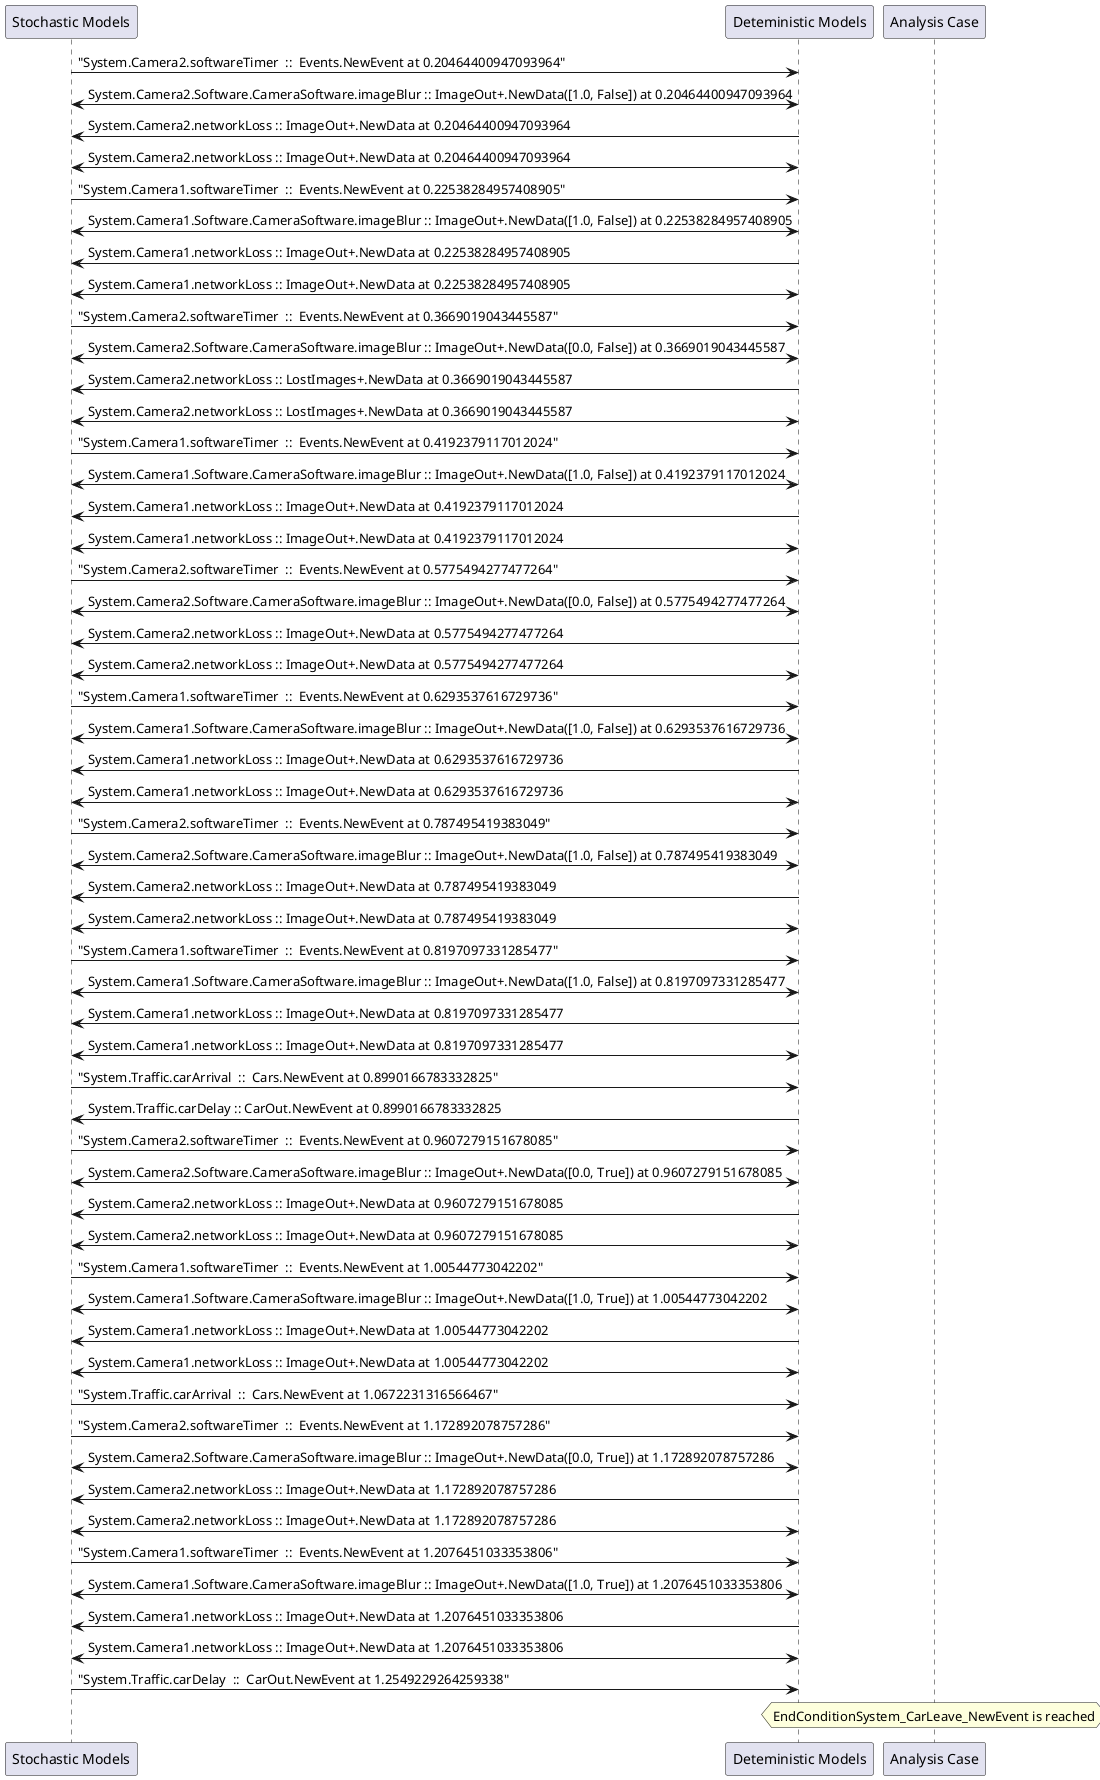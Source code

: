 
	@startuml
	participant "Stochastic Models" as stochmodel
	participant "Deteministic Models" as detmodel
	participant "Analysis Case" as analysis
	{10310_stop} stochmodel -> detmodel : "System.Camera2.softwareTimer  ::  Events.NewEvent at 0.20464400947093964"
detmodel <-> stochmodel : System.Camera2.Software.CameraSoftware.imageBlur :: ImageOut+.NewData([1.0, False]) at 0.20464400947093964
detmodel -> stochmodel : System.Camera2.networkLoss :: ImageOut+.NewData at 0.20464400947093964
detmodel <-> stochmodel : System.Camera2.networkLoss :: ImageOut+.NewData at 0.20464400947093964
{10294_stop} stochmodel -> detmodel : "System.Camera1.softwareTimer  ::  Events.NewEvent at 0.22538284957408905"
detmodel <-> stochmodel : System.Camera1.Software.CameraSoftware.imageBlur :: ImageOut+.NewData([1.0, False]) at 0.22538284957408905
detmodel -> stochmodel : System.Camera1.networkLoss :: ImageOut+.NewData at 0.22538284957408905
detmodel <-> stochmodel : System.Camera1.networkLoss :: ImageOut+.NewData at 0.22538284957408905
{10311_stop} stochmodel -> detmodel : "System.Camera2.softwareTimer  ::  Events.NewEvent at 0.3669019043445587"
detmodel <-> stochmodel : System.Camera2.Software.CameraSoftware.imageBlur :: ImageOut+.NewData([0.0, False]) at 0.3669019043445587
detmodel -> stochmodel : System.Camera2.networkLoss :: LostImages+.NewData at 0.3669019043445587
detmodel <-> stochmodel : System.Camera2.networkLoss :: LostImages+.NewData at 0.3669019043445587
{10295_stop} stochmodel -> detmodel : "System.Camera1.softwareTimer  ::  Events.NewEvent at 0.4192379117012024"
detmodel <-> stochmodel : System.Camera1.Software.CameraSoftware.imageBlur :: ImageOut+.NewData([1.0, False]) at 0.4192379117012024
detmodel -> stochmodel : System.Camera1.networkLoss :: ImageOut+.NewData at 0.4192379117012024
detmodel <-> stochmodel : System.Camera1.networkLoss :: ImageOut+.NewData at 0.4192379117012024
{10312_stop} stochmodel -> detmodel : "System.Camera2.softwareTimer  ::  Events.NewEvent at 0.5775494277477264"
detmodel <-> stochmodel : System.Camera2.Software.CameraSoftware.imageBlur :: ImageOut+.NewData([0.0, False]) at 0.5775494277477264
detmodel -> stochmodel : System.Camera2.networkLoss :: ImageOut+.NewData at 0.5775494277477264
detmodel <-> stochmodel : System.Camera2.networkLoss :: ImageOut+.NewData at 0.5775494277477264
{10296_stop} stochmodel -> detmodel : "System.Camera1.softwareTimer  ::  Events.NewEvent at 0.6293537616729736"
detmodel <-> stochmodel : System.Camera1.Software.CameraSoftware.imageBlur :: ImageOut+.NewData([1.0, False]) at 0.6293537616729736
detmodel -> stochmodel : System.Camera1.networkLoss :: ImageOut+.NewData at 0.6293537616729736
detmodel <-> stochmodel : System.Camera1.networkLoss :: ImageOut+.NewData at 0.6293537616729736
{10313_stop} stochmodel -> detmodel : "System.Camera2.softwareTimer  ::  Events.NewEvent at 0.787495419383049"
detmodel <-> stochmodel : System.Camera2.Software.CameraSoftware.imageBlur :: ImageOut+.NewData([1.0, False]) at 0.787495419383049
detmodel -> stochmodel : System.Camera2.networkLoss :: ImageOut+.NewData at 0.787495419383049
detmodel <-> stochmodel : System.Camera2.networkLoss :: ImageOut+.NewData at 0.787495419383049
{10297_stop} stochmodel -> detmodel : "System.Camera1.softwareTimer  ::  Events.NewEvent at 0.8197097331285477"
detmodel <-> stochmodel : System.Camera1.Software.CameraSoftware.imageBlur :: ImageOut+.NewData([1.0, False]) at 0.8197097331285477
detmodel -> stochmodel : System.Camera1.networkLoss :: ImageOut+.NewData at 0.8197097331285477
detmodel <-> stochmodel : System.Camera1.networkLoss :: ImageOut+.NewData at 0.8197097331285477
{10326_stop} stochmodel -> detmodel : "System.Traffic.carArrival  ::  Cars.NewEvent at 0.8990166783332825"
{10336_start} detmodel -> stochmodel : System.Traffic.carDelay :: CarOut.NewEvent at 0.8990166783332825
{10314_stop} stochmodel -> detmodel : "System.Camera2.softwareTimer  ::  Events.NewEvent at 0.9607279151678085"
detmodel <-> stochmodel : System.Camera2.Software.CameraSoftware.imageBlur :: ImageOut+.NewData([0.0, True]) at 0.9607279151678085
detmodel -> stochmodel : System.Camera2.networkLoss :: ImageOut+.NewData at 0.9607279151678085
detmodel <-> stochmodel : System.Camera2.networkLoss :: ImageOut+.NewData at 0.9607279151678085
{10298_stop} stochmodel -> detmodel : "System.Camera1.softwareTimer  ::  Events.NewEvent at 1.00544773042202"
detmodel <-> stochmodel : System.Camera1.Software.CameraSoftware.imageBlur :: ImageOut+.NewData([1.0, True]) at 1.00544773042202
detmodel -> stochmodel : System.Camera1.networkLoss :: ImageOut+.NewData at 1.00544773042202
detmodel <-> stochmodel : System.Camera1.networkLoss :: ImageOut+.NewData at 1.00544773042202
{10327_stop} stochmodel -> detmodel : "System.Traffic.carArrival  ::  Cars.NewEvent at 1.0672231316566467"
{10315_stop} stochmodel -> detmodel : "System.Camera2.softwareTimer  ::  Events.NewEvent at 1.172892078757286"
detmodel <-> stochmodel : System.Camera2.Software.CameraSoftware.imageBlur :: ImageOut+.NewData([0.0, True]) at 1.172892078757286
detmodel -> stochmodel : System.Camera2.networkLoss :: ImageOut+.NewData at 1.172892078757286
detmodel <-> stochmodel : System.Camera2.networkLoss :: ImageOut+.NewData at 1.172892078757286
{10299_stop} stochmodel -> detmodel : "System.Camera1.softwareTimer  ::  Events.NewEvent at 1.2076451033353806"
detmodel <-> stochmodel : System.Camera1.Software.CameraSoftware.imageBlur :: ImageOut+.NewData([1.0, True]) at 1.2076451033353806
detmodel -> stochmodel : System.Camera1.networkLoss :: ImageOut+.NewData at 1.2076451033353806
detmodel <-> stochmodel : System.Camera1.networkLoss :: ImageOut+.NewData at 1.2076451033353806
{10336_stop} stochmodel -> detmodel : "System.Traffic.carDelay  ::  CarOut.NewEvent at 1.2549229264259338"
{10336_start} <-> {10336_stop} : delay
hnote over analysis 
EndConditionSystem_CarLeave_NewEvent is reached
endnote
@enduml